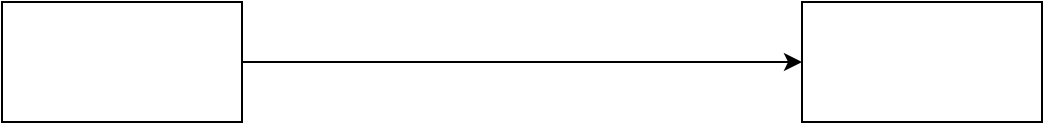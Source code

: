 <mxfile version="21.1.5" type="github">
  <diagram name="Page-1" id="nZ0RZAf4ym4g91CGQYbj">
    <mxGraphModel dx="1906" dy="1134" grid="1" gridSize="10" guides="1" tooltips="1" connect="1" arrows="1" fold="1" page="1" pageScale="1" pageWidth="850" pageHeight="1100" math="0" shadow="0">
      <root>
        <mxCell id="0" />
        <mxCell id="1" parent="0" />
        <mxCell id="I20v4m0gQM0v1f3lMY8M-3" style="edgeStyle=orthogonalEdgeStyle;rounded=0;orthogonalLoop=1;jettySize=auto;html=1;exitX=1;exitY=0.5;exitDx=0;exitDy=0;" edge="1" parent="1" source="I20v4m0gQM0v1f3lMY8M-1" target="I20v4m0gQM0v1f3lMY8M-2">
          <mxGeometry relative="1" as="geometry" />
        </mxCell>
        <mxCell id="I20v4m0gQM0v1f3lMY8M-1" value="" style="rounded=0;whiteSpace=wrap;html=1;" vertex="1" parent="1">
          <mxGeometry x="70" y="170" width="120" height="60" as="geometry" />
        </mxCell>
        <mxCell id="I20v4m0gQM0v1f3lMY8M-2" value="" style="rounded=0;whiteSpace=wrap;html=1;" vertex="1" parent="1">
          <mxGeometry x="470" y="170" width="120" height="60" as="geometry" />
        </mxCell>
      </root>
    </mxGraphModel>
  </diagram>
</mxfile>
